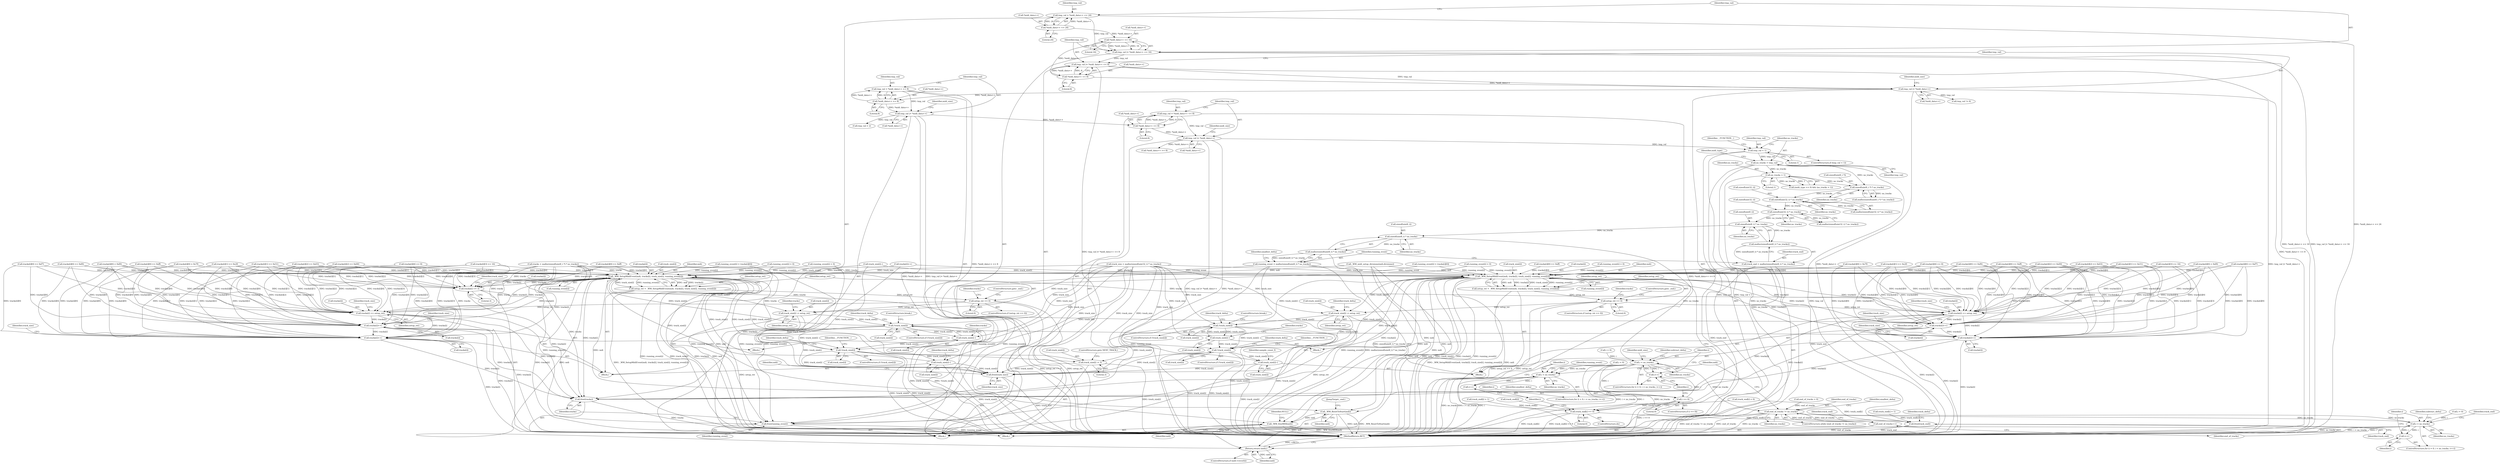 digraph "0_wildmidi_660b513d99bced8783a4a5984ac2f742c74ebbdd_1@API" {
"1000420" [label="(Call,sizeof(uint8_t) * no_tracks)"];
"1000413" [label="(Call,sizeof(uint32_t) * no_tracks)"];
"1000406" [label="(Call,sizeof(uint32_t) * no_tracks)"];
"1000399" [label="(Call,sizeof(uint8_t *) * no_tracks)"];
"1000337" [label="(Call,no_tracks = tmp_val)"];
"1000325" [label="(Call,tmp_val < 1)"];
"1000316" [label="(Call,tmp_val |= *midi_data++)"];
"1000309" [label="(Call,tmp_val = *midi_data++ << 8)"];
"1000311" [label="(Call,*midi_data++ << 8)"];
"1000285" [label="(Call,tmp_val |= *midi_data++)"];
"1000278" [label="(Call,tmp_val = *midi_data++ << 8)"];
"1000280" [label="(Call,*midi_data++ << 8)"];
"1000257" [label="(Call,tmp_val |= *midi_data++)"];
"1000250" [label="(Call,tmp_val |= *midi_data++ << 8)"];
"1000243" [label="(Call,tmp_val |= *midi_data++ << 16)"];
"1000236" [label="(Call,tmp_val = *midi_data++ << 24)"];
"1000238" [label="(Call,*midi_data++ << 24)"];
"1000245" [label="(Call,*midi_data++ << 16)"];
"1000252" [label="(Call,*midi_data++ << 8)"];
"1000345" [label="(Call,no_tracks > 1)"];
"1000419" [label="(Call,malloc(sizeof(uint8_t) * no_tracks))"];
"1000417" [label="(Call,track_end = malloc(sizeof(uint8_t) * no_tracks))"];
"1001455" [label="(Call,track_end[i] == 0)"];
"1001513" [label="(Call,free(track_end))"];
"1000427" [label="(Call,sizeof(uint8_t) * no_tracks)"];
"1000426" [label="(Call,malloc(sizeof(uint8_t) * no_tracks))"];
"1000424" [label="(Call,running_event = malloc(sizeof(uint8_t) * no_tracks))"];
"1000784" [label="(Call,_WM_SetupMidiEvent(mdi, tracks[i], track_size[i], running_event[i]))"];
"1000782" [label="(Call,setup_ret = _WM_SetupMidiEvent(mdi, tracks[i], track_size[i], running_event[i]))"];
"1000796" [label="(Call,setup_ret == 0)"];
"1000955" [label="(Call,tracks[i] += setup_ret)"];
"1000997" [label="(Call,tracks[i]++)"];
"1001040" [label="(Call,tracks[i]++)"];
"1001519" [label="(Call,free(tracks))"];
"1000960" [label="(Call,track_size[i] -= setup_ret)"];
"1000976" [label="(Call,!track_size[i])"];
"1001001" [label="(Call,track_size[i]--)"];
"1001012" [label="(Call,!track_size[i])"];
"1001044" [label="(Call,track_size[i]--)"];
"1001521" [label="(Call,free(track_size))"];
"1000884" [label="(Call,tracks[i] += 3)"];
"1000889" [label="(Call,track_size[i] -= 3)"];
"1001508" [label="(Call,_WM_ResetToStart(mdi))"];
"1001527" [label="(Return,return (mdi);)"];
"1001529" [label="(Call,_WM_freeMDI(mdi))"];
"1001517" [label="(Call,free(running_event))"];
"1001147" [label="(Call,_WM_SetupMidiEvent(mdi, tracks[i], track_size[i], running_event[i]))"];
"1001145" [label="(Call,setup_ret = _WM_SetupMidiEvent(mdi, tracks[i], track_size[i], running_event[i]))"];
"1001159" [label="(Call,setup_ret == 0)"];
"1001306" [label="(Call,tracks[i] += setup_ret)"];
"1001353" [label="(Call,tracks[i]++)"];
"1001396" [label="(Call,tracks[i]++)"];
"1001311" [label="(Call,track_size[i] -= setup_ret)"];
"1001332" [label="(Call,!track_size[i])"];
"1001357" [label="(Call,track_size[i]--)"];
"1001368" [label="(Call,!track_size[i])"];
"1001400" [label="(Call,track_size[i]--)"];
"1000438" [label="(Call,i < no_tracks)"];
"1000441" [label="(Call,i++)"];
"1000669" [label="(Call,i == 0)"];
"1000727" [label="(Call,end_of_tracks != no_tracks)"];
"1000738" [label="(Call,i < no_tracks)"];
"1000741" [label="(Call,i++)"];
"1000877" [label="(Call,end_of_tracks++)"];
"1001132" [label="(Call,i < no_tracks)"];
"1001135" [label="(Call,i++)"];
"1000423" [label="(Identifier,no_tracks)"];
"1000678" [label="(Identifier,subtract_delta)"];
"1000869" [label="(Call,tracks[i][2] == 0x00)"];
"1000263" [label="(Identifier,midi_size)"];
"1001519" [label="(Call,free(tracks))"];
"1001525" [label="(Identifier,mdi)"];
"1001160" [label="(Identifier,setup_ret)"];
"1001312" [label="(Call,track_size[i])"];
"1000249" [label="(Literal,16)"];
"1000245" [label="(Call,*midi_data++ << 16)"];
"1000673" [label="(Identifier,smallest_delta)"];
"1000393" [label="(Call,_WM_midi_setup_divisions(mdi,divisions))"];
"1000645" [label="(Call,track_size[i]--)"];
"1000960" [label="(Call,track_size[i] -= setup_ret)"];
"1001147" [label="(Call,_WM_SetupMidiEvent(mdi, tracks[i], track_size[i], running_event[i]))"];
"1000257" [label="(Call,tmp_val |= *midi_data++)"];
"1000250" [label="(Call,tmp_val |= *midi_data++ << 8)"];
"1001201" [label="(Call,tracks[i][0] == 0xf7)"];
"1001520" [label="(Identifier,tracks)"];
"1000280" [label="(Call,*midi_data++ << 8)"];
"1000406" [label="(Call,sizeof(uint32_t) * no_tracks)"];
"1001148" [label="(Identifier,mdi)"];
"1001530" [label="(Identifier,mdi)"];
"1000266" [label="(Call,tmp_val != 6)"];
"1001152" [label="(Call,track_size[i])"];
"1000435" [label="(Call,i = 0)"];
"1001140" [label="(Identifier,running_event)"];
"1001527" [label="(Return,return (mdi);)"];
"1001333" [label="(Call,track_size[i])"];
"1001358" [label="(Call,track_size[i])"];
"1001129" [label="(Call,i = 0)"];
"1000291" [label="(Identifier,midi_size)"];
"1000831" [label="(Call,tracks[i][0] == 0xf0)"];
"1001217" [label="(Call,tracks[i][0] == 0xff)"];
"1000281" [label="(Call,*midi_data++)"];
"1001149" [label="(Call,tracks[i])"];
"1001050" [label="(Identifier,track_delta)"];
"1001459" [label="(Literal,0)"];
"1000407" [label="(Call,sizeof(uint32_t))"];
"1001240" [label="(Call,track_end[i] = 1)"];
"1000795" [label="(ControlStructure,if (setup_ret == 0))"];
"1001026" [label="(Identifier,track_delta)"];
"1000345" [label="(Call,no_tracks > 1)"];
"1000854" [label="(Call,tracks[i][0] == 0xff)"];
"1000439" [label="(Identifier,i)"];
"1000441" [label="(Call,i++)"];
"1001464" [label="(Identifier,mdi)"];
"1000396" [label="(Call,tracks = malloc(sizeof(uint8_t *) * no_tracks))"];
"1000440" [label="(Identifier,no_tracks)"];
"1000398" [label="(Call,malloc(sizeof(uint8_t *) * no_tracks))"];
"1000312" [label="(Call,*midi_data++)"];
"1000239" [label="(Call,*midi_data++)"];
"1001257" [label="(Call,tracks[i][1] == 0x51)"];
"1000419" [label="(Call,malloc(sizeof(uint8_t) * no_tracks))"];
"1001516" [label="(Identifier,track_delta)"];
"1000426" [label="(Call,malloc(sizeof(uint8_t) * no_tracks))"];
"1000278" [label="(Call,tmp_val = *midi_data++ << 8)"];
"1000898" [label="(Call,tracks[i][0] == 0xff)"];
"1001134" [label="(Identifier,no_tracks)"];
"1000964" [label="(Identifier,setup_ret)"];
"1001523" [label="(ControlStructure,if (mdi->reverb))"];
"1000327" [label="(Literal,1)"];
"1000876" [label="(Block,)"];
"1000438" [label="(Call,i < no_tracks)"];
"1000789" [label="(Call,track_size[i])"];
"1001400" [label="(Call,track_size[i]--)"];
"1000726" [label="(ControlStructure,while (end_of_tracks != no_tracks))"];
"1001405" [label="(Identifier,sample_count_f)"];
"1000434" [label="(ControlStructure,for (i = 0; i < no_tracks; i++))"];
"1000805" [label="(Identifier,tracks)"];
"1001012" [label="(Call,!track_size[i])"];
"1001070" [label="(Identifier,subtract_delta)"];
"1000123" [label="(Block,)"];
"1000734" [label="(ControlStructure,for (i = 0; i < no_tracks; i++))"];
"1001144" [label="(Block,)"];
"1000974" [label="(Block,)"];
"1001018" [label="(Identifier,__FUNCTION__)"];
"1000430" [label="(Identifier,no_tracks)"];
"1001310" [label="(Identifier,setup_ret)"];
"1001509" [label="(Identifier,mdi)"];
"1000959" [label="(Identifier,setup_ret)"];
"1000732" [label="(Identifier,smallest_delta)"];
"1000243" [label="(Call,tmp_val |= *midi_data++ << 16)"];
"1000961" [label="(Call,track_size[i])"];
"1001264" [label="(Call,tracks[i][2] == 0x03)"];
"1000913" [label="(Call,tracks[i][2] == 0x03)"];
"1001521" [label="(Call,free(track_size))"];
"1001040" [label="(Call,tracks[i]++)"];
"1000294" [label="(Call,tmp_val > 2)"];
"1001396" [label="(Call,tracks[i]++)"];
"1001163" [label="(ControlStructure,goto _end;)"];
"1000782" [label="(Call,setup_ret = _WM_SetupMidiEvent(mdi, tracks[i], track_size[i], running_event[i]))"];
"1000286" [label="(Identifier,tmp_val)"];
"1000784" [label="(Call,_WM_SetupMidiEvent(mdi, tracks[i], track_size[i], running_event[i]))"];
"1000811" [label="(Call,tracks[i][0] < 0xf0)"];
"1001138" [label="(Call,running_event[i] = 0)"];
"1001354" [label="(Call,tracks[i])"];
"1001339" [label="(Identifier,track_delta)"];
"1001128" [label="(ControlStructure,for (i = 0; i < no_tracks; i++))"];
"1001311" [label="(Call,track_size[i] -= setup_ret)"];
"1000881" [label="(Identifier,track_end)"];
"1000339" [label="(Identifier,tmp_val)"];
"1000236" [label="(Call,tmp_val = *midi_data++ << 24)"];
"1000309" [label="(Call,tmp_val = *midi_data++ << 8)"];
"1000418" [label="(Identifier,track_end)"];
"1001155" [label="(Call,running_event[i])"];
"1000671" [label="(Literal,0)"];
"1000669" [label="(Call,i == 0)"];
"1000889" [label="(Call,track_size[i] -= 3)"];
"1001533" [label="(MethodReturn,RET)"];
"1000742" [label="(Identifier,i)"];
"1000318" [label="(Call,*midi_data++)"];
"1000862" [label="(Call,tracks[i][1] == 0x2f)"];
"1000412" [label="(Call,malloc(sizeof(uint32_t) * no_tracks))"];
"1000417" [label="(Call,track_end = malloc(sizeof(uint8_t) * no_tracks))"];
"1001528" [label="(Identifier,mdi)"];
"1001161" [label="(Literal,0)"];
"1000427" [label="(Call,sizeof(uint8_t) * no_tracks)"];
"1000432" [label="(Identifier,smallest_delta)"];
"1000878" [label="(Identifier,end_of_tracks)"];
"1000359" [label="(Call,*midi_data++ << 8)"];
"1000346" [label="(Identifier,no_tracks)"];
"1000399" [label="(Call,sizeof(uint8_t *) * no_tracks)"];
"1000284" [label="(Literal,8)"];
"1001307" [label="(Call,tracks[i])"];
"1000746" [label="(Identifier,track_end)"];
"1000343" [label="(Identifier,midi_type)"];
"1000287" [label="(Call,*midi_data++)"];
"1001529" [label="(Call,_WM_freeMDI(mdi))"];
"1000259" [label="(Call,*midi_data++)"];
"1001397" [label="(Call,tracks[i])"];
"1001401" [label="(Call,track_size[i])"];
"1001132" [label="(Call,i < no_tracks)"];
"1000797" [label="(Identifier,setup_ret)"];
"1001174" [label="(Call,tracks[i][0] < 0xf0)"];
"1000244" [label="(Identifier,tmp_val)"];
"1000237" [label="(Identifier,tmp_val)"];
"1000846" [label="(Call,running_event[i] = 0)"];
"1000421" [label="(Call,sizeof(uint8_t))"];
"1000906" [label="(Call,tracks[i][1] == 0x51)"];
"1001306" [label="(Call,tracks[i] += setup_ret)"];
"1000975" [label="(ControlStructure,if (!track_size[i]))"];
"1001045" [label="(Call,track_size[i])"];
"1001165" [label="(Call,tracks[i][0] > 0x7f)"];
"1000890" [label="(Call,track_size[i])"];
"1000251" [label="(Identifier,tmp_val)"];
"1001249" [label="(Call,tracks[i][0] == 0xff)"];
"1000324" [label="(ControlStructure,if (tmp_val < 1))"];
"1000403" [label="(Call,track_size = malloc(sizeof(uint32_t) * no_tracks))"];
"1001283" [label="(Call,tracks[i][4] << 8)"];
"1001159" [label="(Call,setup_ret == 0)"];
"1000739" [label="(Identifier,i)"];
"1000792" [label="(Call,running_event[i])"];
"1001359" [label="(Identifier,track_size)"];
"1001041" [label="(Call,tracks[i])"];
"1000311" [label="(Call,*midi_data++ << 8)"];
"1001364" [label="(Identifier,tracks)"];
"1001368" [label="(Call,!track_size[i])"];
"1000424" [label="(Call,running_event = malloc(sizeof(uint8_t) * no_tracks))"];
"1000413" [label="(Call,sizeof(uint32_t) * no_tracks)"];
"1001001" [label="(Call,track_size[i]--)"];
"1000315" [label="(Literal,8)"];
"1000279" [label="(Identifier,tmp_val)"];
"1000317" [label="(Identifier,tmp_val)"];
"1000786" [label="(Call,tracks[i])"];
"1000800" [label="(ControlStructure,goto _end;)"];
"1001331" [label="(ControlStructure,if (!track_size[i]))"];
"1000727" [label="(Call,end_of_tracks != no_tracks)"];
"1000798" [label="(Literal,0)"];
"1001046" [label="(Identifier,track_size)"];
"1001275" [label="(Call,tracks[i][3] << 16)"];
"1000641" [label="(Call,tracks[i]++)"];
"1001510" [label="(JumpTarget,_end:)"];
"1000130" [label="(Call,end_of_tracks = 0)"];
"1000741" [label="(Call,i++)"];
"1001044" [label="(Call,track_size[i]--)"];
"1000891" [label="(Identifier,track_size)"];
"1000256" [label="(Literal,8)"];
"1000668" [label="(ControlStructure,if (i == 0))"];
"1000338" [label="(Identifier,no_tracks)"];
"1000330" [label="(Identifier,__FUNCTION__)"];
"1000322" [label="(Identifier,midi_size)"];
"1001456" [label="(Call,track_end[i])"];
"1000888" [label="(Literal,3)"];
"1000783" [label="(Identifier,setup_ret)"];
"1001532" [label="(Identifier,NULL)"];
"1000956" [label="(Call,tracks[i])"];
"1001313" [label="(Identifier,track_size)"];
"1000729" [label="(Identifier,no_tracks)"];
"1000583" [label="(Call,running_event[i] = 0)"];
"1001382" [label="(Identifier,track_delta)"];
"1000310" [label="(Identifier,tmp_val)"];
"1001318" [label="(Identifier,track_delta)"];
"1000819" [label="(Call,running_event[i] = tracks[i][0])"];
"1000738" [label="(Call,i < no_tracks)"];
"1001332" [label="(Call,!track_size[i])"];
"1001402" [label="(Identifier,track_size)"];
"1000740" [label="(Identifier,no_tracks)"];
"1001135" [label="(Call,i++)"];
"1001146" [label="(Identifier,setup_ret)"];
"1000983" [label="(Identifier,track_delta)"];
"1001225" [label="(Call,tracks[i][1] == 0x2f)"];
"1000932" [label="(Call,tracks[i][4] << 8)"];
"1001002" [label="(Call,track_size[i])"];
"1001133" [label="(Identifier,i)"];
"1000325" [label="(Call,tmp_val < 1)"];
"1000796" [label="(Call,setup_ret == 0)"];
"1000977" [label="(Call,track_size[i])"];
"1000728" [label="(Identifier,end_of_tracks)"];
"1000409" [label="(Identifier,no_tracks)"];
"1000253" [label="(Call,*midi_data++)"];
"1001513" [label="(Call,free(track_end))"];
"1001336" [label="(ControlStructure,break;)"];
"1000446" [label="(Identifier,midi_size)"];
"1001315" [label="(Identifier,setup_ret)"];
"1001357" [label="(Call,track_size[i]--)"];
"1001517" [label="(Call,free(running_event))"];
"1000578" [label="(Call,track_end[i] = 0)"];
"1001330" [label="(Block,)"];
"1001518" [label="(Identifier,running_event)"];
"1000246" [label="(Call,*midi_data++)"];
"1000877" [label="(Call,end_of_tracks++)"];
"1001168" [label="(Identifier,tracks)"];
"1000969" [label="(Identifier,tracks)"];
"1000781" [label="(Block,)"];
"1000976" [label="(Call,!track_size[i])"];
"1001232" [label="(Call,tracks[i][2] == 0x00)"];
"1000326" [label="(Identifier,tmp_val)"];
"1001367" [label="(ControlStructure,if (!track_size[i]))"];
"1000980" [label="(ControlStructure,break;)"];
"1000894" [label="(ControlStructure,goto NEXT_TRACK;)"];
"1000785" [label="(Identifier,mdi)"];
"1001158" [label="(ControlStructure,if (setup_ret == 0))"];
"1000425" [label="(Identifier,running_event)"];
"1000416" [label="(Identifier,no_tracks)"];
"1000924" [label="(Call,tracks[i][3] << 16)"];
"1001194" [label="(Call,tracks[i][0] == 0xf0)"];
"1000402" [label="(Identifier,no_tracks)"];
"1000884" [label="(Call,tracks[i] += 3)"];
"1000893" [label="(Literal,3)"];
"1000838" [label="(Call,tracks[i][0] == 0xf7)"];
"1001013" [label="(Call,track_size[i])"];
"1001008" [label="(Identifier,tracks)"];
"1000242" [label="(Literal,24)"];
"1000802" [label="(Call,tracks[i][0] > 0x7f)"];
"1000879" [label="(Call,track_end[i] = 1)"];
"1000670" [label="(Identifier,i)"];
"1000962" [label="(Identifier,track_size)"];
"1000258" [label="(Identifier,tmp_val)"];
"1000885" [label="(Call,tracks[i])"];
"1001508" [label="(Call,_WM_ResetToStart(mdi))"];
"1000341" [label="(Call,(midi_type == 0) && (no_tracks > 1))"];
"1001011" [label="(ControlStructure,if (!track_size[i]))"];
"1001374" [label="(Identifier,__FUNCTION__)"];
"1000428" [label="(Call,sizeof(uint8_t))"];
"1001136" [label="(Identifier,i)"];
"1001182" [label="(Call,running_event[i] = tracks[i][0])"];
"1000735" [label="(Call,i = 0)"];
"1000238" [label="(Call,*midi_data++ << 24)"];
"1001143" [label="(ControlStructure,do)"];
"1001353" [label="(Call,tracks[i]++)"];
"1000400" [label="(Call,sizeof(uint8_t *))"];
"1000337" [label="(Call,no_tracks = tmp_val)"];
"1000347" [label="(Literal,1)"];
"1000442" [label="(Identifier,i)"];
"1001522" [label="(Identifier,track_size)"];
"1000414" [label="(Call,sizeof(uint32_t))"];
"1000316" [label="(Call,tmp_val |= *midi_data++)"];
"1000285" [label="(Call,tmp_val |= *midi_data++)"];
"1000252" [label="(Call,*midi_data++ << 8)"];
"1000997" [label="(Call,tracks[i]++)"];
"1001455" [label="(Call,track_end[i] == 0)"];
"1001145" [label="(Call,setup_ret = _WM_SetupMidiEvent(mdi, tracks[i], track_size[i], running_event[i]))"];
"1001369" [label="(Call,track_size[i])"];
"1001209" [label="(Call,running_event[i] = 0)"];
"1001514" [label="(Identifier,track_end)"];
"1000420" [label="(Call,sizeof(uint8_t) * no_tracks)"];
"1000998" [label="(Call,tracks[i])"];
"1000955" [label="(Call,tracks[i] += setup_ret)"];
"1001003" [label="(Identifier,track_size)"];
"1000405" [label="(Call,malloc(sizeof(uint32_t) * no_tracks))"];
"1000420" -> "1000419"  [label="AST: "];
"1000420" -> "1000423"  [label="CFG: "];
"1000421" -> "1000420"  [label="AST: "];
"1000423" -> "1000420"  [label="AST: "];
"1000419" -> "1000420"  [label="CFG: "];
"1000420" -> "1000419"  [label="DDG: no_tracks"];
"1000413" -> "1000420"  [label="DDG: no_tracks"];
"1000420" -> "1000427"  [label="DDG: no_tracks"];
"1000413" -> "1000412"  [label="AST: "];
"1000413" -> "1000416"  [label="CFG: "];
"1000414" -> "1000413"  [label="AST: "];
"1000416" -> "1000413"  [label="AST: "];
"1000412" -> "1000413"  [label="CFG: "];
"1000413" -> "1000412"  [label="DDG: no_tracks"];
"1000406" -> "1000413"  [label="DDG: no_tracks"];
"1000406" -> "1000405"  [label="AST: "];
"1000406" -> "1000409"  [label="CFG: "];
"1000407" -> "1000406"  [label="AST: "];
"1000409" -> "1000406"  [label="AST: "];
"1000405" -> "1000406"  [label="CFG: "];
"1000406" -> "1000405"  [label="DDG: no_tracks"];
"1000399" -> "1000406"  [label="DDG: no_tracks"];
"1000399" -> "1000398"  [label="AST: "];
"1000399" -> "1000402"  [label="CFG: "];
"1000400" -> "1000399"  [label="AST: "];
"1000402" -> "1000399"  [label="AST: "];
"1000398" -> "1000399"  [label="CFG: "];
"1000399" -> "1000398"  [label="DDG: no_tracks"];
"1000337" -> "1000399"  [label="DDG: no_tracks"];
"1000345" -> "1000399"  [label="DDG: no_tracks"];
"1000337" -> "1000123"  [label="AST: "];
"1000337" -> "1000339"  [label="CFG: "];
"1000338" -> "1000337"  [label="AST: "];
"1000339" -> "1000337"  [label="AST: "];
"1000343" -> "1000337"  [label="CFG: "];
"1000337" -> "1001533"  [label="DDG: tmp_val"];
"1000337" -> "1001533"  [label="DDG: no_tracks"];
"1000325" -> "1000337"  [label="DDG: tmp_val"];
"1000337" -> "1000345"  [label="DDG: no_tracks"];
"1000325" -> "1000324"  [label="AST: "];
"1000325" -> "1000327"  [label="CFG: "];
"1000326" -> "1000325"  [label="AST: "];
"1000327" -> "1000325"  [label="AST: "];
"1000330" -> "1000325"  [label="CFG: "];
"1000338" -> "1000325"  [label="CFG: "];
"1000325" -> "1001533"  [label="DDG: tmp_val"];
"1000325" -> "1001533"  [label="DDG: tmp_val < 1"];
"1000316" -> "1000325"  [label="DDG: tmp_val"];
"1000316" -> "1000123"  [label="AST: "];
"1000316" -> "1000318"  [label="CFG: "];
"1000317" -> "1000316"  [label="AST: "];
"1000318" -> "1000316"  [label="AST: "];
"1000322" -> "1000316"  [label="CFG: "];
"1000316" -> "1001533"  [label="DDG: *midi_data++"];
"1000316" -> "1001533"  [label="DDG: tmp_val |= *midi_data++"];
"1000309" -> "1000316"  [label="DDG: tmp_val"];
"1000311" -> "1000316"  [label="DDG: *midi_data++"];
"1000316" -> "1000359"  [label="DDG: *midi_data++"];
"1000309" -> "1000123"  [label="AST: "];
"1000309" -> "1000311"  [label="CFG: "];
"1000310" -> "1000309"  [label="AST: "];
"1000311" -> "1000309"  [label="AST: "];
"1000317" -> "1000309"  [label="CFG: "];
"1000309" -> "1001533"  [label="DDG: *midi_data++ << 8"];
"1000311" -> "1000309"  [label="DDG: *midi_data++"];
"1000311" -> "1000309"  [label="DDG: 8"];
"1000311" -> "1000315"  [label="CFG: "];
"1000312" -> "1000311"  [label="AST: "];
"1000315" -> "1000311"  [label="AST: "];
"1000285" -> "1000311"  [label="DDG: *midi_data++"];
"1000285" -> "1000123"  [label="AST: "];
"1000285" -> "1000287"  [label="CFG: "];
"1000286" -> "1000285"  [label="AST: "];
"1000287" -> "1000285"  [label="AST: "];
"1000291" -> "1000285"  [label="CFG: "];
"1000285" -> "1001533"  [label="DDG: tmp_val |= *midi_data++"];
"1000285" -> "1001533"  [label="DDG: *midi_data++"];
"1000278" -> "1000285"  [label="DDG: tmp_val"];
"1000280" -> "1000285"  [label="DDG: *midi_data++"];
"1000285" -> "1000294"  [label="DDG: tmp_val"];
"1000278" -> "1000123"  [label="AST: "];
"1000278" -> "1000280"  [label="CFG: "];
"1000279" -> "1000278"  [label="AST: "];
"1000280" -> "1000278"  [label="AST: "];
"1000286" -> "1000278"  [label="CFG: "];
"1000278" -> "1001533"  [label="DDG: *midi_data++ << 8"];
"1000280" -> "1000278"  [label="DDG: *midi_data++"];
"1000280" -> "1000278"  [label="DDG: 8"];
"1000280" -> "1000284"  [label="CFG: "];
"1000281" -> "1000280"  [label="AST: "];
"1000284" -> "1000280"  [label="AST: "];
"1000257" -> "1000280"  [label="DDG: *midi_data++"];
"1000257" -> "1000123"  [label="AST: "];
"1000257" -> "1000259"  [label="CFG: "];
"1000258" -> "1000257"  [label="AST: "];
"1000259" -> "1000257"  [label="AST: "];
"1000263" -> "1000257"  [label="CFG: "];
"1000257" -> "1001533"  [label="DDG: *midi_data++"];
"1000257" -> "1001533"  [label="DDG: tmp_val |= *midi_data++"];
"1000250" -> "1000257"  [label="DDG: tmp_val"];
"1000252" -> "1000257"  [label="DDG: *midi_data++"];
"1000257" -> "1000266"  [label="DDG: tmp_val"];
"1000250" -> "1000123"  [label="AST: "];
"1000250" -> "1000252"  [label="CFG: "];
"1000251" -> "1000250"  [label="AST: "];
"1000252" -> "1000250"  [label="AST: "];
"1000258" -> "1000250"  [label="CFG: "];
"1000250" -> "1001533"  [label="DDG: *midi_data++ << 8"];
"1000250" -> "1001533"  [label="DDG: tmp_val |= *midi_data++ << 8"];
"1000243" -> "1000250"  [label="DDG: tmp_val"];
"1000252" -> "1000250"  [label="DDG: *midi_data++"];
"1000252" -> "1000250"  [label="DDG: 8"];
"1000243" -> "1000123"  [label="AST: "];
"1000243" -> "1000245"  [label="CFG: "];
"1000244" -> "1000243"  [label="AST: "];
"1000245" -> "1000243"  [label="AST: "];
"1000251" -> "1000243"  [label="CFG: "];
"1000243" -> "1001533"  [label="DDG: *midi_data++ << 16"];
"1000243" -> "1001533"  [label="DDG: tmp_val |= *midi_data++ << 16"];
"1000236" -> "1000243"  [label="DDG: tmp_val"];
"1000245" -> "1000243"  [label="DDG: *midi_data++"];
"1000245" -> "1000243"  [label="DDG: 16"];
"1000236" -> "1000123"  [label="AST: "];
"1000236" -> "1000238"  [label="CFG: "];
"1000237" -> "1000236"  [label="AST: "];
"1000238" -> "1000236"  [label="AST: "];
"1000244" -> "1000236"  [label="CFG: "];
"1000236" -> "1001533"  [label="DDG: *midi_data++ << 24"];
"1000238" -> "1000236"  [label="DDG: *midi_data++"];
"1000238" -> "1000236"  [label="DDG: 24"];
"1000238" -> "1000242"  [label="CFG: "];
"1000239" -> "1000238"  [label="AST: "];
"1000242" -> "1000238"  [label="AST: "];
"1000238" -> "1000245"  [label="DDG: *midi_data++"];
"1000245" -> "1000249"  [label="CFG: "];
"1000246" -> "1000245"  [label="AST: "];
"1000249" -> "1000245"  [label="AST: "];
"1000245" -> "1000252"  [label="DDG: *midi_data++"];
"1000252" -> "1000256"  [label="CFG: "];
"1000253" -> "1000252"  [label="AST: "];
"1000256" -> "1000252"  [label="AST: "];
"1000345" -> "1000341"  [label="AST: "];
"1000345" -> "1000347"  [label="CFG: "];
"1000346" -> "1000345"  [label="AST: "];
"1000347" -> "1000345"  [label="AST: "];
"1000341" -> "1000345"  [label="CFG: "];
"1000345" -> "1001533"  [label="DDG: no_tracks"];
"1000345" -> "1000341"  [label="DDG: no_tracks"];
"1000345" -> "1000341"  [label="DDG: 1"];
"1000419" -> "1000417"  [label="AST: "];
"1000417" -> "1000419"  [label="CFG: "];
"1000419" -> "1000417"  [label="DDG: sizeof(uint8_t) * no_tracks"];
"1000417" -> "1000123"  [label="AST: "];
"1000418" -> "1000417"  [label="AST: "];
"1000425" -> "1000417"  [label="CFG: "];
"1000417" -> "1001455"  [label="DDG: track_end"];
"1000417" -> "1001513"  [label="DDG: track_end"];
"1001455" -> "1001143"  [label="AST: "];
"1001455" -> "1001459"  [label="CFG: "];
"1001456" -> "1001455"  [label="AST: "];
"1001459" -> "1001455"  [label="AST: "];
"1001146" -> "1001455"  [label="CFG: "];
"1001136" -> "1001455"  [label="CFG: "];
"1001455" -> "1001533"  [label="DDG: track_end[i]"];
"1001455" -> "1001533"  [label="DDG: track_end[i] == 0"];
"1000578" -> "1001455"  [label="DDG: track_end[i]"];
"1001240" -> "1001455"  [label="DDG: track_end[i]"];
"1001455" -> "1001513"  [label="DDG: track_end[i]"];
"1001513" -> "1000123"  [label="AST: "];
"1001513" -> "1001514"  [label="CFG: "];
"1001514" -> "1001513"  [label="AST: "];
"1001516" -> "1001513"  [label="CFG: "];
"1001513" -> "1001533"  [label="DDG: track_end"];
"1000578" -> "1001513"  [label="DDG: track_end[i]"];
"1000879" -> "1001513"  [label="DDG: track_end[i]"];
"1000427" -> "1000426"  [label="AST: "];
"1000427" -> "1000430"  [label="CFG: "];
"1000428" -> "1000427"  [label="AST: "];
"1000430" -> "1000427"  [label="AST: "];
"1000426" -> "1000427"  [label="CFG: "];
"1000427" -> "1000426"  [label="DDG: no_tracks"];
"1000427" -> "1000438"  [label="DDG: no_tracks"];
"1000426" -> "1000424"  [label="AST: "];
"1000424" -> "1000426"  [label="CFG: "];
"1000426" -> "1001533"  [label="DDG: sizeof(uint8_t) * no_tracks"];
"1000426" -> "1000424"  [label="DDG: sizeof(uint8_t) * no_tracks"];
"1000424" -> "1000123"  [label="AST: "];
"1000425" -> "1000424"  [label="AST: "];
"1000432" -> "1000424"  [label="CFG: "];
"1000424" -> "1001533"  [label="DDG: malloc(sizeof(uint8_t) * no_tracks)"];
"1000424" -> "1000784"  [label="DDG: running_event"];
"1000424" -> "1001147"  [label="DDG: running_event"];
"1000424" -> "1001517"  [label="DDG: running_event"];
"1000784" -> "1000782"  [label="AST: "];
"1000784" -> "1000792"  [label="CFG: "];
"1000785" -> "1000784"  [label="AST: "];
"1000786" -> "1000784"  [label="AST: "];
"1000789" -> "1000784"  [label="AST: "];
"1000792" -> "1000784"  [label="AST: "];
"1000782" -> "1000784"  [label="CFG: "];
"1000784" -> "1001533"  [label="DDG: mdi"];
"1000784" -> "1001533"  [label="DDG: running_event[i]"];
"1000784" -> "1001533"  [label="DDG: track_size[i]"];
"1000784" -> "1001533"  [label="DDG: tracks[i]"];
"1000784" -> "1000782"  [label="DDG: mdi"];
"1000784" -> "1000782"  [label="DDG: tracks[i]"];
"1000784" -> "1000782"  [label="DDG: track_size[i]"];
"1000784" -> "1000782"  [label="DDG: running_event[i]"];
"1000393" -> "1000784"  [label="DDG: mdi"];
"1000802" -> "1000784"  [label="DDG: tracks[i][0]"];
"1000997" -> "1000784"  [label="DDG: tracks[i]"];
"1000869" -> "1000784"  [label="DDG: tracks[i][2]"];
"1000924" -> "1000784"  [label="DDG: tracks[i][3]"];
"1000884" -> "1000784"  [label="DDG: tracks[i]"];
"1000831" -> "1000784"  [label="DDG: tracks[i][0]"];
"1000862" -> "1000784"  [label="DDG: tracks[i][1]"];
"1000641" -> "1000784"  [label="DDG: tracks[i]"];
"1000955" -> "1000784"  [label="DDG: tracks[i]"];
"1001040" -> "1000784"  [label="DDG: tracks[i]"];
"1000396" -> "1000784"  [label="DDG: tracks"];
"1000898" -> "1000784"  [label="DDG: tracks[i][0]"];
"1000906" -> "1000784"  [label="DDG: tracks[i][1]"];
"1000854" -> "1000784"  [label="DDG: tracks[i][0]"];
"1000932" -> "1000784"  [label="DDG: tracks[i][4]"];
"1000838" -> "1000784"  [label="DDG: tracks[i][0]"];
"1000913" -> "1000784"  [label="DDG: tracks[i][2]"];
"1000811" -> "1000784"  [label="DDG: tracks[i][0]"];
"1000645" -> "1000784"  [label="DDG: track_size[i]"];
"1001044" -> "1000784"  [label="DDG: track_size[i]"];
"1000403" -> "1000784"  [label="DDG: track_size"];
"1000976" -> "1000784"  [label="DDG: track_size[i]"];
"1000889" -> "1000784"  [label="DDG: track_size[i]"];
"1000819" -> "1000784"  [label="DDG: running_event[i]"];
"1000583" -> "1000784"  [label="DDG: running_event[i]"];
"1000846" -> "1000784"  [label="DDG: running_event[i]"];
"1000784" -> "1000884"  [label="DDG: tracks[i]"];
"1000784" -> "1000889"  [label="DDG: track_size[i]"];
"1000784" -> "1000955"  [label="DDG: tracks[i]"];
"1000784" -> "1000960"  [label="DDG: track_size[i]"];
"1000784" -> "1001508"  [label="DDG: mdi"];
"1000784" -> "1001517"  [label="DDG: running_event[i]"];
"1000784" -> "1001519"  [label="DDG: tracks[i]"];
"1000784" -> "1001521"  [label="DDG: track_size[i]"];
"1000784" -> "1001527"  [label="DDG: mdi"];
"1000784" -> "1001529"  [label="DDG: mdi"];
"1000782" -> "1000781"  [label="AST: "];
"1000783" -> "1000782"  [label="AST: "];
"1000797" -> "1000782"  [label="CFG: "];
"1000782" -> "1001533"  [label="DDG: _WM_SetupMidiEvent(mdi, tracks[i], track_size[i], running_event[i])"];
"1000782" -> "1000796"  [label="DDG: setup_ret"];
"1000796" -> "1000795"  [label="AST: "];
"1000796" -> "1000798"  [label="CFG: "];
"1000797" -> "1000796"  [label="AST: "];
"1000798" -> "1000796"  [label="AST: "];
"1000800" -> "1000796"  [label="CFG: "];
"1000805" -> "1000796"  [label="CFG: "];
"1000796" -> "1001533"  [label="DDG: setup_ret == 0"];
"1000796" -> "1001533"  [label="DDG: setup_ret"];
"1000796" -> "1000955"  [label="DDG: setup_ret"];
"1000796" -> "1000960"  [label="DDG: setup_ret"];
"1000955" -> "1000781"  [label="AST: "];
"1000955" -> "1000959"  [label="CFG: "];
"1000956" -> "1000955"  [label="AST: "];
"1000959" -> "1000955"  [label="AST: "];
"1000962" -> "1000955"  [label="CFG: "];
"1000955" -> "1001533"  [label="DDG: tracks[i]"];
"1000396" -> "1000955"  [label="DDG: tracks"];
"1000802" -> "1000955"  [label="DDG: tracks[i][0]"];
"1000869" -> "1000955"  [label="DDG: tracks[i][2]"];
"1000924" -> "1000955"  [label="DDG: tracks[i][3]"];
"1000831" -> "1000955"  [label="DDG: tracks[i][0]"];
"1000932" -> "1000955"  [label="DDG: tracks[i][4]"];
"1000862" -> "1000955"  [label="DDG: tracks[i][1]"];
"1000898" -> "1000955"  [label="DDG: tracks[i][0]"];
"1000906" -> "1000955"  [label="DDG: tracks[i][1]"];
"1000838" -> "1000955"  [label="DDG: tracks[i][0]"];
"1000913" -> "1000955"  [label="DDG: tracks[i][2]"];
"1000811" -> "1000955"  [label="DDG: tracks[i][0]"];
"1000955" -> "1000997"  [label="DDG: tracks[i]"];
"1000955" -> "1001040"  [label="DDG: tracks[i]"];
"1000955" -> "1001519"  [label="DDG: tracks[i]"];
"1000997" -> "1000974"  [label="AST: "];
"1000997" -> "1000998"  [label="CFG: "];
"1000998" -> "1000997"  [label="AST: "];
"1001003" -> "1000997"  [label="CFG: "];
"1000997" -> "1001533"  [label="DDG: tracks[i]"];
"1000396" -> "1000997"  [label="DDG: tracks"];
"1000802" -> "1000997"  [label="DDG: tracks[i][0]"];
"1000869" -> "1000997"  [label="DDG: tracks[i][2]"];
"1000924" -> "1000997"  [label="DDG: tracks[i][3]"];
"1000831" -> "1000997"  [label="DDG: tracks[i][0]"];
"1000932" -> "1000997"  [label="DDG: tracks[i][4]"];
"1000862" -> "1000997"  [label="DDG: tracks[i][1]"];
"1000898" -> "1000997"  [label="DDG: tracks[i][0]"];
"1000906" -> "1000997"  [label="DDG: tracks[i][1]"];
"1000838" -> "1000997"  [label="DDG: tracks[i][0]"];
"1000913" -> "1000997"  [label="DDG: tracks[i][2]"];
"1000811" -> "1000997"  [label="DDG: tracks[i][0]"];
"1000997" -> "1001040"  [label="DDG: tracks[i]"];
"1000997" -> "1001519"  [label="DDG: tracks[i]"];
"1001040" -> "1000781"  [label="AST: "];
"1001040" -> "1001041"  [label="CFG: "];
"1001041" -> "1001040"  [label="AST: "];
"1001046" -> "1001040"  [label="CFG: "];
"1001040" -> "1001533"  [label="DDG: tracks[i]"];
"1000396" -> "1001040"  [label="DDG: tracks"];
"1000802" -> "1001040"  [label="DDG: tracks[i][0]"];
"1000869" -> "1001040"  [label="DDG: tracks[i][2]"];
"1000924" -> "1001040"  [label="DDG: tracks[i][3]"];
"1000831" -> "1001040"  [label="DDG: tracks[i][0]"];
"1000932" -> "1001040"  [label="DDG: tracks[i][4]"];
"1000862" -> "1001040"  [label="DDG: tracks[i][1]"];
"1000898" -> "1001040"  [label="DDG: tracks[i][0]"];
"1000906" -> "1001040"  [label="DDG: tracks[i][1]"];
"1000838" -> "1001040"  [label="DDG: tracks[i][0]"];
"1000913" -> "1001040"  [label="DDG: tracks[i][2]"];
"1000811" -> "1001040"  [label="DDG: tracks[i][0]"];
"1001040" -> "1001519"  [label="DDG: tracks[i]"];
"1001519" -> "1000123"  [label="AST: "];
"1001519" -> "1001520"  [label="CFG: "];
"1001520" -> "1001519"  [label="AST: "];
"1001522" -> "1001519"  [label="CFG: "];
"1001519" -> "1001533"  [label="DDG: tracks"];
"1000884" -> "1001519"  [label="DDG: tracks[i]"];
"1001306" -> "1001519"  [label="DDG: tracks[i]"];
"1000396" -> "1001519"  [label="DDG: tracks"];
"1001353" -> "1001519"  [label="DDG: tracks[i]"];
"1001396" -> "1001519"  [label="DDG: tracks[i]"];
"1001147" -> "1001519"  [label="DDG: tracks[i]"];
"1000641" -> "1001519"  [label="DDG: tracks[i]"];
"1000960" -> "1000781"  [label="AST: "];
"1000960" -> "1000964"  [label="CFG: "];
"1000961" -> "1000960"  [label="AST: "];
"1000964" -> "1000960"  [label="AST: "];
"1000969" -> "1000960"  [label="CFG: "];
"1000960" -> "1001533"  [label="DDG: setup_ret"];
"1000403" -> "1000960"  [label="DDG: track_size"];
"1000960" -> "1000976"  [label="DDG: track_size[i]"];
"1000960" -> "1001012"  [label="DDG: track_size[i]"];
"1000976" -> "1000975"  [label="AST: "];
"1000976" -> "1000977"  [label="CFG: "];
"1000977" -> "1000976"  [label="AST: "];
"1000980" -> "1000976"  [label="CFG: "];
"1000983" -> "1000976"  [label="CFG: "];
"1000976" -> "1001533"  [label="DDG: track_size[i]"];
"1000976" -> "1001533"  [label="DDG: !track_size[i]"];
"1000403" -> "1000976"  [label="DDG: track_size"];
"1001001" -> "1000976"  [label="DDG: track_size[i]"];
"1000976" -> "1001001"  [label="DDG: track_size[i]"];
"1000976" -> "1001012"  [label="DDG: track_size[i]"];
"1000976" -> "1001521"  [label="DDG: track_size[i]"];
"1001001" -> "1000974"  [label="AST: "];
"1001001" -> "1001002"  [label="CFG: "];
"1001002" -> "1001001"  [label="AST: "];
"1001008" -> "1001001"  [label="CFG: "];
"1000403" -> "1001001"  [label="DDG: track_size"];
"1001001" -> "1001012"  [label="DDG: track_size[i]"];
"1001012" -> "1001011"  [label="AST: "];
"1001012" -> "1001013"  [label="CFG: "];
"1001013" -> "1001012"  [label="AST: "];
"1001018" -> "1001012"  [label="CFG: "];
"1001026" -> "1001012"  [label="CFG: "];
"1001012" -> "1001533"  [label="DDG: !track_size[i]"];
"1001012" -> "1001533"  [label="DDG: track_size[i]"];
"1000403" -> "1001012"  [label="DDG: track_size"];
"1001012" -> "1001044"  [label="DDG: track_size[i]"];
"1001012" -> "1001521"  [label="DDG: track_size[i]"];
"1001044" -> "1000781"  [label="AST: "];
"1001044" -> "1001045"  [label="CFG: "];
"1001045" -> "1001044"  [label="AST: "];
"1001050" -> "1001044"  [label="CFG: "];
"1001044" -> "1001533"  [label="DDG: track_size[i]"];
"1000403" -> "1001044"  [label="DDG: track_size"];
"1001044" -> "1001521"  [label="DDG: track_size[i]"];
"1001521" -> "1000123"  [label="AST: "];
"1001521" -> "1001522"  [label="CFG: "];
"1001522" -> "1001521"  [label="AST: "];
"1001525" -> "1001521"  [label="CFG: "];
"1001521" -> "1001533"  [label="DDG: track_size"];
"1001332" -> "1001521"  [label="DDG: track_size[i]"];
"1000645" -> "1001521"  [label="DDG: track_size[i]"];
"1000403" -> "1001521"  [label="DDG: track_size"];
"1001147" -> "1001521"  [label="DDG: track_size[i]"];
"1001400" -> "1001521"  [label="DDG: track_size[i]"];
"1001368" -> "1001521"  [label="DDG: track_size[i]"];
"1000889" -> "1001521"  [label="DDG: track_size[i]"];
"1000884" -> "1000876"  [label="AST: "];
"1000884" -> "1000888"  [label="CFG: "];
"1000885" -> "1000884"  [label="AST: "];
"1000888" -> "1000884"  [label="AST: "];
"1000891" -> "1000884"  [label="CFG: "];
"1000884" -> "1001533"  [label="DDG: tracks[i]"];
"1000396" -> "1000884"  [label="DDG: tracks"];
"1000869" -> "1000884"  [label="DDG: tracks[i][2]"];
"1000924" -> "1000884"  [label="DDG: tracks[i][3]"];
"1000906" -> "1000884"  [label="DDG: tracks[i][1]"];
"1000862" -> "1000884"  [label="DDG: tracks[i][1]"];
"1000913" -> "1000884"  [label="DDG: tracks[i][2]"];
"1000854" -> "1000884"  [label="DDG: tracks[i][0]"];
"1000932" -> "1000884"  [label="DDG: tracks[i][4]"];
"1000889" -> "1000876"  [label="AST: "];
"1000889" -> "1000893"  [label="CFG: "];
"1000890" -> "1000889"  [label="AST: "];
"1000893" -> "1000889"  [label="AST: "];
"1000894" -> "1000889"  [label="CFG: "];
"1000889" -> "1001533"  [label="DDG: track_size[i]"];
"1000403" -> "1000889"  [label="DDG: track_size"];
"1001508" -> "1000123"  [label="AST: "];
"1001508" -> "1001509"  [label="CFG: "];
"1001509" -> "1001508"  [label="AST: "];
"1001510" -> "1001508"  [label="CFG: "];
"1001508" -> "1001533"  [label="DDG: mdi"];
"1001508" -> "1001533"  [label="DDG: _WM_ResetToStart(mdi)"];
"1000393" -> "1001508"  [label="DDG: mdi"];
"1001147" -> "1001508"  [label="DDG: mdi"];
"1001508" -> "1001527"  [label="DDG: mdi"];
"1001508" -> "1001529"  [label="DDG: mdi"];
"1001527" -> "1001523"  [label="AST: "];
"1001527" -> "1001528"  [label="CFG: "];
"1001528" -> "1001527"  [label="AST: "];
"1001533" -> "1001527"  [label="CFG: "];
"1001527" -> "1001533"  [label="DDG: <RET>"];
"1001528" -> "1001527"  [label="DDG: mdi"];
"1000393" -> "1001527"  [label="DDG: mdi"];
"1001147" -> "1001527"  [label="DDG: mdi"];
"1001529" -> "1000123"  [label="AST: "];
"1001529" -> "1001530"  [label="CFG: "];
"1001530" -> "1001529"  [label="AST: "];
"1001532" -> "1001529"  [label="CFG: "];
"1001529" -> "1001533"  [label="DDG: mdi"];
"1001529" -> "1001533"  [label="DDG: _WM_freeMDI(mdi)"];
"1000393" -> "1001529"  [label="DDG: mdi"];
"1001147" -> "1001529"  [label="DDG: mdi"];
"1001517" -> "1000123"  [label="AST: "];
"1001517" -> "1001518"  [label="CFG: "];
"1001518" -> "1001517"  [label="AST: "];
"1001520" -> "1001517"  [label="CFG: "];
"1001517" -> "1001533"  [label="DDG: running_event"];
"1000819" -> "1001517"  [label="DDG: running_event[i]"];
"1000583" -> "1001517"  [label="DDG: running_event[i]"];
"1001182" -> "1001517"  [label="DDG: running_event[i]"];
"1000846" -> "1001517"  [label="DDG: running_event[i]"];
"1001209" -> "1001517"  [label="DDG: running_event[i]"];
"1001147" -> "1001517"  [label="DDG: running_event[i]"];
"1001147" -> "1001145"  [label="AST: "];
"1001147" -> "1001155"  [label="CFG: "];
"1001148" -> "1001147"  [label="AST: "];
"1001149" -> "1001147"  [label="AST: "];
"1001152" -> "1001147"  [label="AST: "];
"1001155" -> "1001147"  [label="AST: "];
"1001145" -> "1001147"  [label="CFG: "];
"1001147" -> "1001533"  [label="DDG: running_event[i]"];
"1001147" -> "1001533"  [label="DDG: mdi"];
"1001147" -> "1001533"  [label="DDG: track_size[i]"];
"1001147" -> "1001533"  [label="DDG: tracks[i]"];
"1001147" -> "1001145"  [label="DDG: mdi"];
"1001147" -> "1001145"  [label="DDG: tracks[i]"];
"1001147" -> "1001145"  [label="DDG: track_size[i]"];
"1001147" -> "1001145"  [label="DDG: running_event[i]"];
"1000393" -> "1001147"  [label="DDG: mdi"];
"1001264" -> "1001147"  [label="DDG: tracks[i][2]"];
"1000396" -> "1001147"  [label="DDG: tracks"];
"1001165" -> "1001147"  [label="DDG: tracks[i][0]"];
"1001257" -> "1001147"  [label="DDG: tracks[i][1]"];
"1001217" -> "1001147"  [label="DDG: tracks[i][0]"];
"1001232" -> "1001147"  [label="DDG: tracks[i][2]"];
"1001201" -> "1001147"  [label="DDG: tracks[i][0]"];
"1001275" -> "1001147"  [label="DDG: tracks[i][3]"];
"1001249" -> "1001147"  [label="DDG: tracks[i][0]"];
"1001306" -> "1001147"  [label="DDG: tracks[i]"];
"1001225" -> "1001147"  [label="DDG: tracks[i][1]"];
"1001283" -> "1001147"  [label="DDG: tracks[i][4]"];
"1001194" -> "1001147"  [label="DDG: tracks[i][0]"];
"1001353" -> "1001147"  [label="DDG: tracks[i]"];
"1001396" -> "1001147"  [label="DDG: tracks[i]"];
"1000641" -> "1001147"  [label="DDG: tracks[i]"];
"1001174" -> "1001147"  [label="DDG: tracks[i][0]"];
"1001332" -> "1001147"  [label="DDG: track_size[i]"];
"1000645" -> "1001147"  [label="DDG: track_size[i]"];
"1000403" -> "1001147"  [label="DDG: track_size"];
"1001400" -> "1001147"  [label="DDG: track_size[i]"];
"1001138" -> "1001147"  [label="DDG: running_event[i]"];
"1001182" -> "1001147"  [label="DDG: running_event[i]"];
"1001209" -> "1001147"  [label="DDG: running_event[i]"];
"1001147" -> "1001306"  [label="DDG: tracks[i]"];
"1001147" -> "1001311"  [label="DDG: track_size[i]"];
"1001145" -> "1001144"  [label="AST: "];
"1001146" -> "1001145"  [label="AST: "];
"1001160" -> "1001145"  [label="CFG: "];
"1001145" -> "1001533"  [label="DDG: _WM_SetupMidiEvent(mdi, tracks[i], track_size[i], running_event[i])"];
"1001145" -> "1001159"  [label="DDG: setup_ret"];
"1001159" -> "1001158"  [label="AST: "];
"1001159" -> "1001161"  [label="CFG: "];
"1001160" -> "1001159"  [label="AST: "];
"1001161" -> "1001159"  [label="AST: "];
"1001163" -> "1001159"  [label="CFG: "];
"1001168" -> "1001159"  [label="CFG: "];
"1001159" -> "1001533"  [label="DDG: setup_ret"];
"1001159" -> "1001533"  [label="DDG: setup_ret == 0"];
"1001159" -> "1001306"  [label="DDG: setup_ret"];
"1001159" -> "1001311"  [label="DDG: setup_ret"];
"1001306" -> "1001144"  [label="AST: "];
"1001306" -> "1001310"  [label="CFG: "];
"1001307" -> "1001306"  [label="AST: "];
"1001310" -> "1001306"  [label="AST: "];
"1001313" -> "1001306"  [label="CFG: "];
"1001306" -> "1001533"  [label="DDG: tracks[i]"];
"1001264" -> "1001306"  [label="DDG: tracks[i][2]"];
"1000396" -> "1001306"  [label="DDG: tracks"];
"1001165" -> "1001306"  [label="DDG: tracks[i][0]"];
"1001257" -> "1001306"  [label="DDG: tracks[i][1]"];
"1001232" -> "1001306"  [label="DDG: tracks[i][2]"];
"1001201" -> "1001306"  [label="DDG: tracks[i][0]"];
"1001275" -> "1001306"  [label="DDG: tracks[i][3]"];
"1001249" -> "1001306"  [label="DDG: tracks[i][0]"];
"1001225" -> "1001306"  [label="DDG: tracks[i][1]"];
"1001283" -> "1001306"  [label="DDG: tracks[i][4]"];
"1001194" -> "1001306"  [label="DDG: tracks[i][0]"];
"1001174" -> "1001306"  [label="DDG: tracks[i][0]"];
"1001306" -> "1001353"  [label="DDG: tracks[i]"];
"1001306" -> "1001396"  [label="DDG: tracks[i]"];
"1001353" -> "1001330"  [label="AST: "];
"1001353" -> "1001354"  [label="CFG: "];
"1001354" -> "1001353"  [label="AST: "];
"1001359" -> "1001353"  [label="CFG: "];
"1001353" -> "1001533"  [label="DDG: tracks[i]"];
"1001264" -> "1001353"  [label="DDG: tracks[i][2]"];
"1000396" -> "1001353"  [label="DDG: tracks"];
"1001165" -> "1001353"  [label="DDG: tracks[i][0]"];
"1001257" -> "1001353"  [label="DDG: tracks[i][1]"];
"1001232" -> "1001353"  [label="DDG: tracks[i][2]"];
"1001201" -> "1001353"  [label="DDG: tracks[i][0]"];
"1001275" -> "1001353"  [label="DDG: tracks[i][3]"];
"1001249" -> "1001353"  [label="DDG: tracks[i][0]"];
"1001225" -> "1001353"  [label="DDG: tracks[i][1]"];
"1001283" -> "1001353"  [label="DDG: tracks[i][4]"];
"1001194" -> "1001353"  [label="DDG: tracks[i][0]"];
"1001174" -> "1001353"  [label="DDG: tracks[i][0]"];
"1001353" -> "1001396"  [label="DDG: tracks[i]"];
"1001396" -> "1001144"  [label="AST: "];
"1001396" -> "1001397"  [label="CFG: "];
"1001397" -> "1001396"  [label="AST: "];
"1001402" -> "1001396"  [label="CFG: "];
"1001396" -> "1001533"  [label="DDG: tracks[i]"];
"1001264" -> "1001396"  [label="DDG: tracks[i][2]"];
"1000396" -> "1001396"  [label="DDG: tracks"];
"1001165" -> "1001396"  [label="DDG: tracks[i][0]"];
"1001257" -> "1001396"  [label="DDG: tracks[i][1]"];
"1001232" -> "1001396"  [label="DDG: tracks[i][2]"];
"1001201" -> "1001396"  [label="DDG: tracks[i][0]"];
"1001275" -> "1001396"  [label="DDG: tracks[i][3]"];
"1001249" -> "1001396"  [label="DDG: tracks[i][0]"];
"1001225" -> "1001396"  [label="DDG: tracks[i][1]"];
"1001283" -> "1001396"  [label="DDG: tracks[i][4]"];
"1001194" -> "1001396"  [label="DDG: tracks[i][0]"];
"1001174" -> "1001396"  [label="DDG: tracks[i][0]"];
"1001311" -> "1001144"  [label="AST: "];
"1001311" -> "1001315"  [label="CFG: "];
"1001312" -> "1001311"  [label="AST: "];
"1001315" -> "1001311"  [label="AST: "];
"1001318" -> "1001311"  [label="CFG: "];
"1001311" -> "1001533"  [label="DDG: setup_ret"];
"1000403" -> "1001311"  [label="DDG: track_size"];
"1001311" -> "1001332"  [label="DDG: track_size[i]"];
"1001311" -> "1001368"  [label="DDG: track_size[i]"];
"1001332" -> "1001331"  [label="AST: "];
"1001332" -> "1001333"  [label="CFG: "];
"1001333" -> "1001332"  [label="AST: "];
"1001336" -> "1001332"  [label="CFG: "];
"1001339" -> "1001332"  [label="CFG: "];
"1001332" -> "1001533"  [label="DDG: track_size[i]"];
"1001332" -> "1001533"  [label="DDG: !track_size[i]"];
"1000403" -> "1001332"  [label="DDG: track_size"];
"1001357" -> "1001332"  [label="DDG: track_size[i]"];
"1001332" -> "1001357"  [label="DDG: track_size[i]"];
"1001332" -> "1001368"  [label="DDG: track_size[i]"];
"1001357" -> "1001330"  [label="AST: "];
"1001357" -> "1001358"  [label="CFG: "];
"1001358" -> "1001357"  [label="AST: "];
"1001364" -> "1001357"  [label="CFG: "];
"1000403" -> "1001357"  [label="DDG: track_size"];
"1001357" -> "1001368"  [label="DDG: track_size[i]"];
"1001368" -> "1001367"  [label="AST: "];
"1001368" -> "1001369"  [label="CFG: "];
"1001369" -> "1001368"  [label="AST: "];
"1001374" -> "1001368"  [label="CFG: "];
"1001382" -> "1001368"  [label="CFG: "];
"1001368" -> "1001533"  [label="DDG: !track_size[i]"];
"1001368" -> "1001533"  [label="DDG: track_size[i]"];
"1000403" -> "1001368"  [label="DDG: track_size"];
"1001368" -> "1001400"  [label="DDG: track_size[i]"];
"1001400" -> "1001144"  [label="AST: "];
"1001400" -> "1001401"  [label="CFG: "];
"1001401" -> "1001400"  [label="AST: "];
"1001405" -> "1001400"  [label="CFG: "];
"1001400" -> "1001533"  [label="DDG: track_size[i]"];
"1000403" -> "1001400"  [label="DDG: track_size"];
"1000438" -> "1000434"  [label="AST: "];
"1000438" -> "1000440"  [label="CFG: "];
"1000439" -> "1000438"  [label="AST: "];
"1000440" -> "1000438"  [label="AST: "];
"1000446" -> "1000438"  [label="CFG: "];
"1000678" -> "1000438"  [label="CFG: "];
"1000438" -> "1001533"  [label="DDG: no_tracks"];
"1000438" -> "1001533"  [label="DDG: i < no_tracks"];
"1000438" -> "1001533"  [label="DDG: i"];
"1000441" -> "1000438"  [label="DDG: i"];
"1000435" -> "1000438"  [label="DDG: i"];
"1000438" -> "1000441"  [label="DDG: i"];
"1000438" -> "1000669"  [label="DDG: i"];
"1000438" -> "1000727"  [label="DDG: no_tracks"];
"1000438" -> "1001132"  [label="DDG: no_tracks"];
"1000441" -> "1000434"  [label="AST: "];
"1000441" -> "1000442"  [label="CFG: "];
"1000442" -> "1000441"  [label="AST: "];
"1000439" -> "1000441"  [label="CFG: "];
"1000669" -> "1000441"  [label="DDG: i"];
"1000669" -> "1000668"  [label="AST: "];
"1000669" -> "1000671"  [label="CFG: "];
"1000670" -> "1000669"  [label="AST: "];
"1000671" -> "1000669"  [label="AST: "];
"1000673" -> "1000669"  [label="CFG: "];
"1000442" -> "1000669"  [label="CFG: "];
"1000669" -> "1001533"  [label="DDG: i == 0"];
"1000727" -> "1000726"  [label="AST: "];
"1000727" -> "1000729"  [label="CFG: "];
"1000728" -> "1000727"  [label="AST: "];
"1000729" -> "1000727"  [label="AST: "];
"1000732" -> "1000727"  [label="CFG: "];
"1001464" -> "1000727"  [label="CFG: "];
"1000727" -> "1001533"  [label="DDG: no_tracks"];
"1000727" -> "1001533"  [label="DDG: end_of_tracks != no_tracks"];
"1000727" -> "1001533"  [label="DDG: end_of_tracks"];
"1000877" -> "1000727"  [label="DDG: end_of_tracks"];
"1000130" -> "1000727"  [label="DDG: end_of_tracks"];
"1000738" -> "1000727"  [label="DDG: no_tracks"];
"1000727" -> "1000738"  [label="DDG: no_tracks"];
"1000727" -> "1000877"  [label="DDG: end_of_tracks"];
"1000738" -> "1000734"  [label="AST: "];
"1000738" -> "1000740"  [label="CFG: "];
"1000739" -> "1000738"  [label="AST: "];
"1000740" -> "1000738"  [label="AST: "];
"1000746" -> "1000738"  [label="CFG: "];
"1001070" -> "1000738"  [label="CFG: "];
"1000738" -> "1001533"  [label="DDG: i"];
"1000738" -> "1001533"  [label="DDG: no_tracks"];
"1000738" -> "1001533"  [label="DDG: i < no_tracks"];
"1000741" -> "1000738"  [label="DDG: i"];
"1000735" -> "1000738"  [label="DDG: i"];
"1000738" -> "1000741"  [label="DDG: i"];
"1000741" -> "1000734"  [label="AST: "];
"1000741" -> "1000742"  [label="CFG: "];
"1000742" -> "1000741"  [label="AST: "];
"1000739" -> "1000741"  [label="CFG: "];
"1000877" -> "1000876"  [label="AST: "];
"1000877" -> "1000878"  [label="CFG: "];
"1000878" -> "1000877"  [label="AST: "];
"1000881" -> "1000877"  [label="CFG: "];
"1000877" -> "1001533"  [label="DDG: end_of_tracks"];
"1001132" -> "1001128"  [label="AST: "];
"1001132" -> "1001134"  [label="CFG: "];
"1001133" -> "1001132"  [label="AST: "];
"1001134" -> "1001132"  [label="AST: "];
"1001140" -> "1001132"  [label="CFG: "];
"1001464" -> "1001132"  [label="CFG: "];
"1001132" -> "1001533"  [label="DDG: no_tracks"];
"1001132" -> "1001533"  [label="DDG: i < no_tracks"];
"1001132" -> "1001533"  [label="DDG: i"];
"1001129" -> "1001132"  [label="DDG: i"];
"1001135" -> "1001132"  [label="DDG: i"];
"1001132" -> "1001135"  [label="DDG: i"];
"1001135" -> "1001128"  [label="AST: "];
"1001135" -> "1001136"  [label="CFG: "];
"1001136" -> "1001135"  [label="AST: "];
"1001133" -> "1001135"  [label="CFG: "];
}
